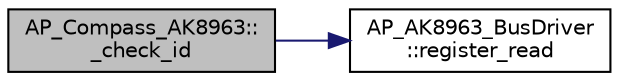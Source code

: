 digraph "AP_Compass_AK8963::_check_id"
{
 // INTERACTIVE_SVG=YES
  edge [fontname="Helvetica",fontsize="10",labelfontname="Helvetica",labelfontsize="10"];
  node [fontname="Helvetica",fontsize="10",shape=record];
  rankdir="LR";
  Node1 [label="AP_Compass_AK8963::\l_check_id",height=0.2,width=0.4,color="black", fillcolor="grey75", style="filled", fontcolor="black"];
  Node1 -> Node2 [color="midnightblue",fontsize="10",style="solid",fontname="Helvetica"];
  Node2 [label="AP_AK8963_BusDriver\l::register_read",height=0.2,width=0.4,color="black", fillcolor="white", style="filled",URL="$classAP__AK8963__BusDriver.html#ad1372c7a2f0a8124fd3795f9c5e08472"];
}
